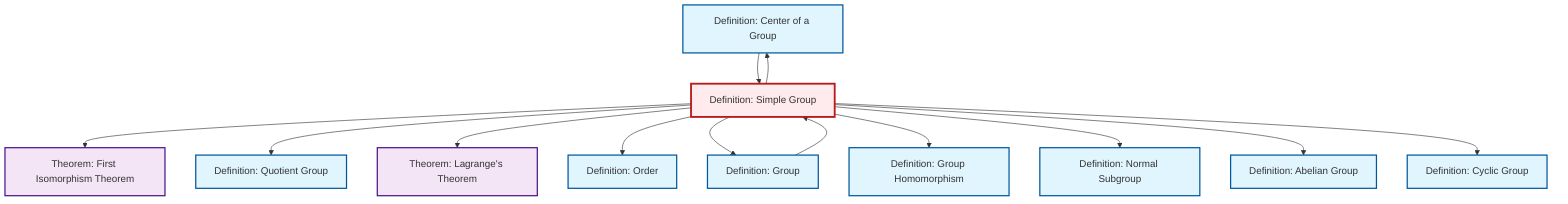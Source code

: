 graph TD
    classDef definition fill:#e1f5fe,stroke:#01579b,stroke-width:2px
    classDef theorem fill:#f3e5f5,stroke:#4a148c,stroke-width:2px
    classDef axiom fill:#fff3e0,stroke:#e65100,stroke-width:2px
    classDef example fill:#e8f5e9,stroke:#1b5e20,stroke-width:2px
    classDef current fill:#ffebee,stroke:#b71c1c,stroke-width:3px
    thm-first-isomorphism["Theorem: First Isomorphism Theorem"]:::theorem
    def-center-of-group["Definition: Center of a Group"]:::definition
    def-abelian-group["Definition: Abelian Group"]:::definition
    def-homomorphism["Definition: Group Homomorphism"]:::definition
    def-normal-subgroup["Definition: Normal Subgroup"]:::definition
    def-group["Definition: Group"]:::definition
    def-simple-group["Definition: Simple Group"]:::definition
    thm-lagrange["Theorem: Lagrange's Theorem"]:::theorem
    def-cyclic-group["Definition: Cyclic Group"]:::definition
    def-order["Definition: Order"]:::definition
    def-quotient-group["Definition: Quotient Group"]:::definition
    def-simple-group --> thm-first-isomorphism
    def-simple-group --> def-quotient-group
    def-simple-group --> thm-lagrange
    def-simple-group --> def-order
    def-simple-group --> def-center-of-group
    def-simple-group --> def-group
    def-center-of-group --> def-simple-group
    def-simple-group --> def-homomorphism
    def-simple-group --> def-normal-subgroup
    def-simple-group --> def-abelian-group
    def-group --> def-simple-group
    def-simple-group --> def-cyclic-group
    class def-simple-group current